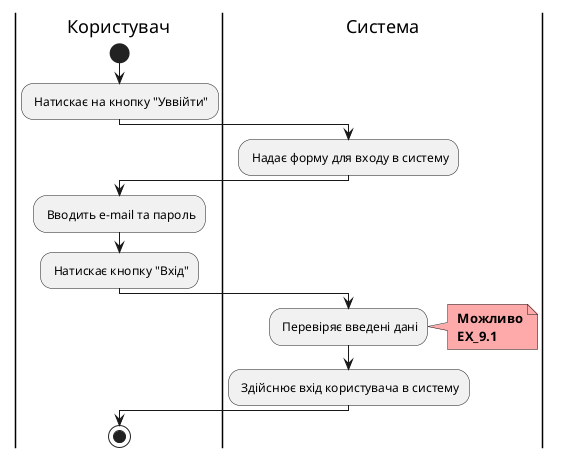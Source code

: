 @startuml

    |Користувач|
        start
        : Натискає на кнопку "Уввійти";
    |Система|
        : Надає форму для входу в систему;

    |Користувач|
        : Вводить e-mail та пароль;
        : Натискає кнопку "Вхід";
        
    |Система|
        : Перевіряє введені дані;
 
        note right #ffaaaa
        <b> Можливо
        <b> EX_9.1
        end note

        : Здійснює вхід користувача в систему;

    |Користувач|
        stop;
    
@enduml
